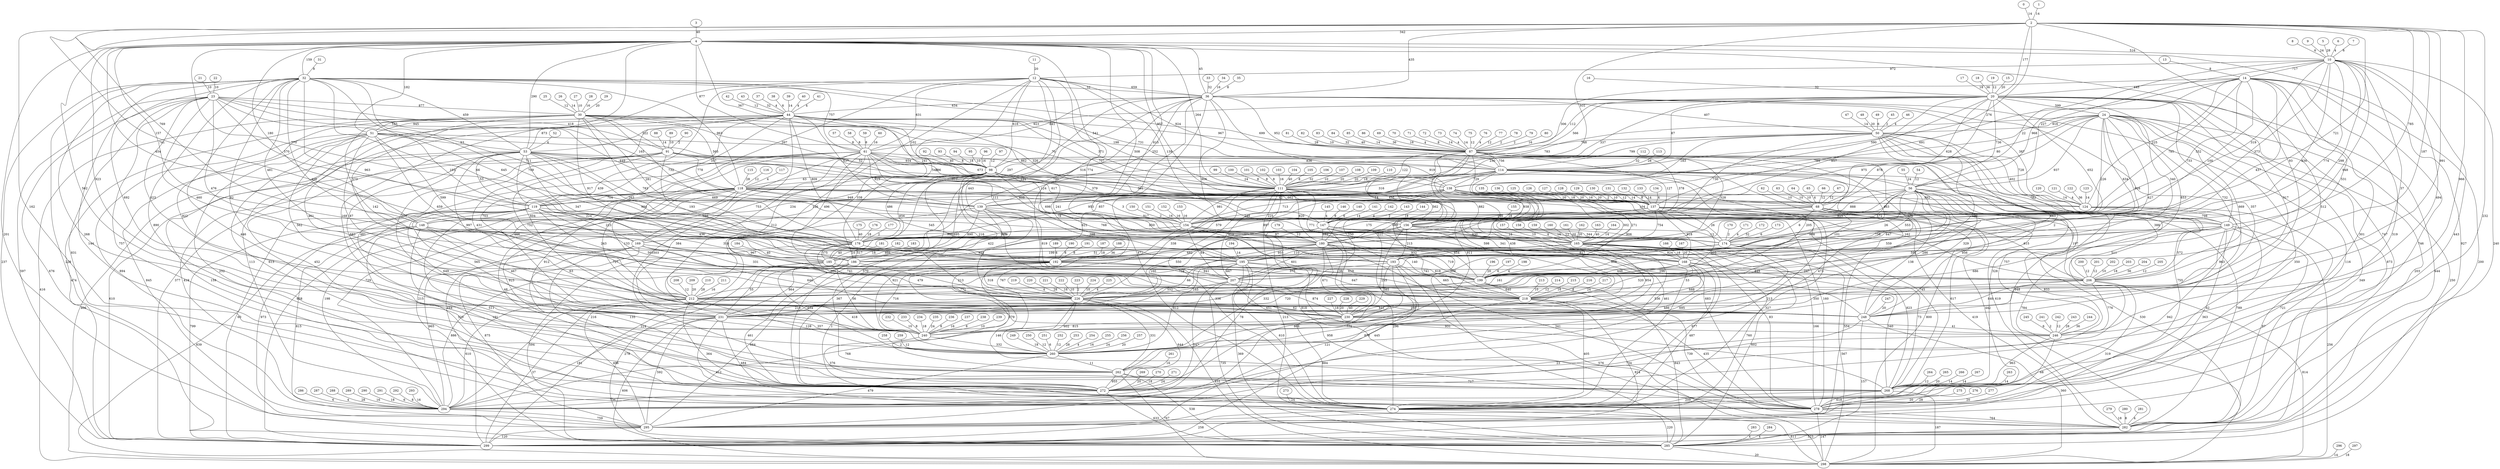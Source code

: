 graph Grafo_Size_1000
{
	0 -- 2 [label = "14" , shape = "square"];
	1 -- 2 [label = "14" , shape = "square"];
	3 -- 4 [label = "40" , shape = "square"];
	5 -- 10 [label = "28" , shape = "square"];
	6 -- 10 [label = "4" , shape = "square"];
	7 -- 10 [label = "6" , shape = "square"];
	8 -- 10 [label = "6" , shape = "square"];
	9 -- 10 [label = "24" , shape = "square"];
	11 -- 12 [label = "20" , shape = "square"];
	13 -- 14 [label = "8" , shape = "square"];
	15 -- 20 [label = "20" , shape = "square"];
	16 -- 20 [label = "32" , shape = "square"];
	17 -- 20 [label = "18" , shape = "square"];
	18 -- 20 [label = "36" , shape = "square"];
	19 -- 20 [label = "12" , shape = "square"];
	21 -- 23 [label = "10" , shape = "square"];
	22 -- 23 [label = "10" , shape = "square"];
	25 -- 30 [label = "12" , shape = "square"];
	26 -- 30 [label = "14" , shape = "square"];
	27 -- 30 [label = "10" , shape = "square"];
	28 -- 30 [label = "16" , shape = "square"];
	29 -- 30 [label = "20" , shape = "square"];
	31 -- 32 [label = "8" , shape = "square"];
	33 -- 36 [label = "32" , shape = "square"];
	34 -- 36 [label = "16" , shape = "square"];
	35 -- 36 [label = "8" , shape = "square"];
	37 -- 44 [label = "4" , shape = "square"];
	38 -- 44 [label = "6" , shape = "square"];
	39 -- 44 [label = "14" , shape = "square"];
	40 -- 44 [label = "4" , shape = "square"];
	41 -- 44 [label = "4" , shape = "square"];
	42 -- 44 [label = "12" , shape = "square"];
	43 -- 44 [label = "32" , shape = "square"];
	45 -- 50 [label = "2" , shape = "square"];
	46 -- 50 [label = "4" , shape = "square"];
	47 -- 50 [label = "14" , shape = "square"];
	48 -- 50 [label = "20" , shape = "square"];
	49 -- 50 [label = "6" , shape = "square"];
	52 -- 53 [label = "4" , shape = "square"];
	54 -- 56 [label = "12" , shape = "square"];
	55 -- 56 [label = "24" , shape = "square"];
	57 -- 61 [label = "8" , shape = "square"];
	58 -- 61 [label = "8" , shape = "square"];
	59 -- 61 [label = "8" , shape = "square"];
	60 -- 61 [label = "16" , shape = "square"];
	62 -- 68 [label = "10" , shape = "square"];
	63 -- 68 [label = "10" , shape = "square"];
	64 -- 68 [label = "10" , shape = "square"];
	65 -- 68 [label = "4" , shape = "square"];
	66 -- 68 [label = "12" , shape = "square"];
	67 -- 68 [label = "12" , shape = "square"];
	69 -- 87 [label = "16" , shape = "square"];
	70 -- 87 [label = "4" , shape = "square"];
	71 -- 87 [label = "8" , shape = "square"];
	72 -- 87 [label = "14" , shape = "square"];
	73 -- 87 [label = "4" , shape = "square"];
	74 -- 87 [label = "14" , shape = "square"];
	75 -- 87 [label = "12" , shape = "square"];
	76 -- 87 [label = "4" , shape = "square"];
	77 -- 87 [label = "12" , shape = "square"];
	78 -- 87 [label = "2" , shape = "square"];
	79 -- 87 [label = "2" , shape = "square"];
	80 -- 87 [label = "16" , shape = "square"];
	81 -- 87 [label = "28" , shape = "square"];
	82 -- 87 [label = "10" , shape = "square"];
	83 -- 87 [label = "32" , shape = "square"];
	84 -- 87 [label = "40" , shape = "square"];
	85 -- 87 [label = "14" , shape = "square"];
	86 -- 87 [label = "36" , shape = "square"];
	88 -- 91 [label = "14" , shape = "square"];
	89 -- 91 [label = "10" , shape = "square"];
	90 -- 91 [label = "2" , shape = "square"];
	92 -- 98 [label = "40" , shape = "square"];
	93 -- 98 [label = "8" , shape = "square"];
	94 -- 98 [label = "18" , shape = "square"];
	95 -- 98 [label = "10" , shape = "square"];
	96 -- 98 [label = "16" , shape = "square"];
	97 -- 98 [label = "12" , shape = "square"];
	99 -- 111 [label = "24" , shape = "square"];
	100 -- 111 [label = "8" , shape = "square"];
	101 -- 111 [label = "8" , shape = "square"];
	102 -- 111 [label = "8" , shape = "square"];
	103 -- 111 [label = "16" , shape = "square"];
	104 -- 111 [label = "40" , shape = "square"];
	105 -- 111 [label = "8" , shape = "square"];
	106 -- 111 [label = "32" , shape = "square"];
	107 -- 111 [label = "10" , shape = "square"];
	108 -- 111 [label = "20" , shape = "square"];
	109 -- 111 [label = "20" , shape = "square"];
	110 -- 111 [label = "18" , shape = "square"];
	112 -- 114 [label = "32" , shape = "square"];
	113 -- 114 [label = "28" , shape = "square"];
	115 -- 118 [label = "28" , shape = "square"];
	116 -- 118 [label = "12" , shape = "square"];
	117 -- 118 [label = "4" , shape = "square"];
	120 -- 124 [label = "14" , shape = "square"];
	121 -- 124 [label = "4" , shape = "square"];
	122 -- 124 [label = "36" , shape = "square"];
	123 -- 124 [label = "14" , shape = "square"];
	125 -- 137 [label = "20" , shape = "square"];
	126 -- 137 [label = "16" , shape = "square"];
	127 -- 137 [label = "20" , shape = "square"];
	128 -- 137 [label = "2" , shape = "square"];
	129 -- 137 [label = "10" , shape = "square"];
	130 -- 137 [label = "12" , shape = "square"];
	131 -- 137 [label = "14" , shape = "square"];
	132 -- 137 [label = "8" , shape = "square"];
	133 -- 137 [label = "14" , shape = "square"];
	134 -- 137 [label = "4" , shape = "square"];
	135 -- 137 [label = "20" , shape = "square"];
	136 -- 137 [label = "18" , shape = "square"];
	140 -- 147 [label = "6" , shape = "square"];
	141 -- 147 [label = "14" , shape = "square"];
	142 -- 147 [label = "4" , shape = "square"];
	143 -- 147 [label = "2" , shape = "square"];
	144 -- 147 [label = "18" , shape = "square"];
	145 -- 147 [label = "4" , shape = "square"];
	146 -- 147 [label = "8" , shape = "square"];
	150 -- 154 [label = "2" , shape = "square"];
	151 -- 154 [label = "16" , shape = "square"];
	152 -- 154 [label = "16" , shape = "square"];
	153 -- 154 [label = "16" , shape = "square"];
	155 -- 156 [label = "28" , shape = "square"];
	157 -- 165 [label = "10" , shape = "square"];
	158 -- 165 [label = "4" , shape = "square"];
	159 -- 165 [label = "16" , shape = "square"];
	160 -- 165 [label = "12" , shape = "square"];
	161 -- 165 [label = "20" , shape = "square"];
	162 -- 165 [label = "20" , shape = "square"];
	163 -- 165 [label = "40" , shape = "square"];
	164 -- 165 [label = "14" , shape = "square"];
	166 -- 168 [label = "18" , shape = "square"];
	167 -- 168 [label = "20" , shape = "square"];
	170 -- 174 [label = "2" , shape = "square"];
	171 -- 174 [label = "4" , shape = "square"];
	172 -- 174 [label = "32" , shape = "square"];
	173 -- 174 [label = "6" , shape = "square"];
	175 -- 178 [label = "40" , shape = "square"];
	176 -- 178 [label = "18" , shape = "square"];
	177 -- 178 [label = "2" , shape = "square"];
	179 -- 180 [label = "12" , shape = "square"];
	181 -- 185 [label = "40" , shape = "square"];
	182 -- 185 [label = "10" , shape = "square"];
	183 -- 185 [label = "18" , shape = "square"];
	184 -- 185 [label = "40" , shape = "square"];
	187 -- 192 [label = "18" , shape = "square"];
	188 -- 192 [label = "36" , shape = "square"];
	189 -- 192 [label = "6" , shape = "square"];
	190 -- 192 [label = "8" , shape = "square"];
	191 -- 192 [label = "8" , shape = "square"];
	194 -- 195 [label = "14" , shape = "square"];
	196 -- 199 [label = "20" , shape = "square"];
	197 -- 199 [label = "6" , shape = "square"];
	198 -- 199 [label = "4" , shape = "square"];
	200 -- 206 [label = "12" , shape = "square"];
	201 -- 206 [label = "12" , shape = "square"];
	202 -- 206 [label = "10" , shape = "square"];
	203 -- 206 [label = "18" , shape = "square"];
	204 -- 206 [label = "36" , shape = "square"];
	205 -- 206 [label = "12" , shape = "square"];
	208 -- 212 [label = "12" , shape = "square"];
	209 -- 212 [label = "20" , shape = "square"];
	210 -- 212 [label = "28" , shape = "square"];
	211 -- 212 [label = "16" , shape = "square"];
	213 -- 218 [label = "10" , shape = "square"];
	214 -- 218 [label = "12" , shape = "square"];
	215 -- 218 [label = "16" , shape = "square"];
	216 -- 218 [label = "8" , shape = "square"];
	217 -- 218 [label = "24" , shape = "square"];
	219 -- 226 [label = "4" , shape = "square"];
	220 -- 226 [label = "28" , shape = "square"];
	221 -- 226 [label = "16" , shape = "square"];
	222 -- 226 [label = "10" , shape = "square"];
	223 -- 226 [label = "2" , shape = "square"];
	224 -- 226 [label = "10" , shape = "square"];
	225 -- 226 [label = "4" , shape = "square"];
	227 -- 230 [label = "18" , shape = "square"];
	228 -- 230 [label = "20" , shape = "square"];
	229 -- 230 [label = "40" , shape = "square"];
	232 -- 240 [label = "10" , shape = "square"];
	233 -- 240 [label = "8" , shape = "square"];
	234 -- 240 [label = "18" , shape = "square"];
	235 -- 240 [label = "24" , shape = "square"];
	236 -- 240 [label = "8" , shape = "square"];
	237 -- 240 [label = "16" , shape = "square"];
	238 -- 240 [label = "8" , shape = "square"];
	239 -- 240 [label = "10" , shape = "square"];
	241 -- 246 [label = "2" , shape = "square"];
	242 -- 246 [label = "12" , shape = "square"];
	243 -- 246 [label = "28" , shape = "square"];
	244 -- 246 [label = "36" , shape = "square"];
	245 -- 246 [label = "6" , shape = "square"];
	247 -- 248 [label = "20" , shape = "square"];
	249 -- 260 [label = "18" , shape = "square"];
	250 -- 260 [label = "12" , shape = "square"];
	251 -- 260 [label = "6" , shape = "square"];
	252 -- 260 [label = "12" , shape = "square"];
	253 -- 260 [label = "28" , shape = "square"];
	254 -- 260 [label = "4" , shape = "square"];
	255 -- 260 [label = "16" , shape = "square"];
	256 -- 260 [label = "24" , shape = "square"];
	257 -- 260 [label = "20" , shape = "square"];
	258 -- 260 [label = "2" , shape = "square"];
	259 -- 260 [label = "12" , shape = "square"];
	261 -- 262 [label = "16" , shape = "square"];
	263 -- 268 [label = "14" , shape = "square"];
	264 -- 268 [label = "12" , shape = "square"];
	265 -- 268 [label = "20" , shape = "square"];
	266 -- 268 [label = "14" , shape = "square"];
	267 -- 268 [label = "14" , shape = "square"];
	269 -- 272 [label = "20" , shape = "square"];
	270 -- 272 [label = "18" , shape = "square"];
	271 -- 272 [label = "24" , shape = "square"];
	273 -- 274 [label = "24" , shape = "square"];
	275 -- 278 [label = "20" , shape = "square"];
	276 -- 278 [label = "28" , shape = "square"];
	277 -- 278 [label = "20" , shape = "square"];
	279 -- 282 [label = "18" , shape = "square"];
	280 -- 282 [label = "8" , shape = "square"];
	281 -- 282 [label = "4" , shape = "square"];
	283 -- 285 [label = "4" , shape = "square"];
	284 -- 285 [label = "4" , shape = "square"];
	286 -- 294 [label = "6" , shape = "square"];
	287 -- 294 [label = "4" , shape = "square"];
	288 -- 294 [label = "28" , shape = "square"];
	289 -- 294 [label = "16" , shape = "square"];
	290 -- 294 [label = "18" , shape = "square"];
	291 -- 294 [label = "6" , shape = "square"];
	292 -- 294 [label = "8" , shape = "square"];
	293 -- 294 [label = "16" , shape = "square"];
	296 -- 298 [label = "14" , shape = "square"];
	297 -- 298 [label = "18" , shape = "square"];
	2 -- 4 [label = "342" , shape = "circle"];
	2 -- 20 [label = "177" , shape = "circle"];
	2 -- 36 [label = "435" , shape = "circle"];
	2 -- 118 [label = "931" , shape = "circle"];
	2 -- 139 [label = "276" , shape = "circle"];
	2 -- 148 [label = "769" , shape = "circle"];
	2 -- 149 [label = "785" , shape = "circle"];
	2 -- 174 [label = "721" , shape = "circle"];
	2 -- 178 [label = "157" , shape = "circle"];
	2 -- 199 [label = "187" , shape = "circle"];
	2 -- 218 [label = "991" , shape = "circle"];
	2 -- 226 [label = "93" , shape = "circle"];
	2 -- 246 [label = "966" , shape = "circle"];
	2 -- 272 [label = "162" , shape = "circle"];
	2 -- 278 [label = "232" , shape = "circle"];
	4 -- 10 [label = "516" , shape = "circle"];
	4 -- 32 [label = "159" , shape = "circle"];
	4 -- 36 [label = "45" , shape = "circle"];
	4 -- 51 [label = "182" , shape = "circle"];
	4 -- 53 [label = "290" , shape = "circle"];
	4 -- 61 [label = "877" , shape = "circle"];
	4 -- 68 [label = "957" , shape = "circle"];
	4 -- 98 [label = "367" , shape = "circle"];
	4 -- 111 [label = "264" , shape = "circle"];
	4 -- 148 [label = "180" , shape = "circle"];
	4 -- 168 [label = "508" , shape = "circle"];
	4 -- 169 [label = "741" , shape = "circle"];
	4 -- 174 [label = "615" , shape = "circle"];
	4 -- 178 [label = "770" , shape = "circle"];
	4 -- 192 [label = "454" , shape = "circle"];
	4 -- 218 [label = "516" , shape = "circle"];
	4 -- 230 [label = "573" , shape = "circle"];
	4 -- 231 [label = "923" , shape = "circle"];
	4 -- 240 [label = "562" , shape = "circle"];
	4 -- 282 [label = "747" , shape = "circle"];
	4 -- 285 [label = "927" , shape = "circle"];
	4 -- 295 [label = "201" , shape = "circle"];
	10 -- 12 [label = "972" , shape = "circle"];
	10 -- 14 [label = "717" , shape = "circle"];
	10 -- 56 [label = "227" , shape = "circle"];
	10 -- 68 [label = "22" , shape = "circle"];
	10 -- 156 [label = "319" , shape = "circle"];
	10 -- 178 [label = "373" , shape = "circle"];
	10 -- 186 [label = "836" , shape = "circle"];
	10 -- 192 [label = "774" , shape = "circle"];
	10 -- 193 [label = "298" , shape = "circle"];
	10 -- 199 [label = "948" , shape = "circle"];
	10 -- 246 [label = "494" , shape = "circle"];
	10 -- 248 [label = "37" , shape = "circle"];
	10 -- 274 [label = "443" , shape = "circle"];
	10 -- 282 [label = "240" , shape = "circle"];
	12 -- 36 [label = "659" , shape = "circle"];
	12 -- 61 [label = "631" , shape = "circle"];
	12 -- 98 [label = "616" , shape = "circle"];
	12 -- 114 [label = "924" , shape = "circle"];
	12 -- 119 [label = "397" , shape = "circle"];
	12 -- 147 [label = "139" , shape = "circle"];
	12 -- 186 [label = "542" , shape = "circle"];
	12 -- 195 [label = "774" , shape = "circle"];
	12 -- 212 [label = "439" , shape = "circle"];
	12 -- 226 [label = "443" , shape = "circle"];
	12 -- 240 [label = "126" , shape = "circle"];
	12 -- 260 [label = "168" , shape = "circle"];
	12 -- 272 [label = "695" , shape = "circle"];
	14 -- 20 [label = "445" , shape = "circle"];
	14 -- 56 [label = "968" , shape = "circle"];
	14 -- 98 [label = "306" , shape = "circle"];
	14 -- 124 [label = "225" , shape = "circle"];
	14 -- 137 [label = "691" , shape = "circle"];
	14 -- 154 [label = "785" , shape = "circle"];
	14 -- 156 [label = "552" , shape = "circle"];
	14 -- 169 [label = "100" , shape = "circle"];
	14 -- 186 [label = "437" , shape = "circle"];
	14 -- 206 [label = "531" , shape = "circle"];
	14 -- 268 [label = "319" , shape = "circle"];
	14 -- 272 [label = "301" , shape = "circle"];
	14 -- 274 [label = "746" , shape = "circle"];
	14 -- 299 [label = "200" , shape = "circle"];
	20 -- 24 [label = "599" , shape = "circle"];
	20 -- 53 [label = "923" , shape = "circle"];
	20 -- 56 [label = "736" , shape = "circle"];
	20 -- 68 [label = "628" , shape = "circle"];
	20 -- 87 [label = "112" , shape = "circle"];
	20 -- 98 [label = "566" , shape = "circle"];
	20 -- 111 [label = "337" , shape = "circle"];
	20 -- 114 [label = "87" , shape = "circle"];
	20 -- 138 [label = "590" , shape = "circle"];
	20 -- 149 [label = "733" , shape = "circle"];
	20 -- 154 [label = "857" , shape = "circle"];
	20 -- 165 [label = "652" , shape = "circle"];
	20 -- 168 [label = "340" , shape = "circle"];
	20 -- 178 [label = "878" , shape = "circle"];
	20 -- 218 [label = "917" , shape = "circle"];
	20 -- 230 [label = "512" , shape = "circle"];
	20 -- 295 [label = "873" , shape = "circle"];
	20 -- 299 [label = "444" , shape = "circle"];
	23 -- 30 [label = "877" , shape = "circle"];
	23 -- 91 [label = "418" , shape = "circle"];
	23 -- 119 [label = "570" , shape = "circle"];
	23 -- 139 [label = "165" , shape = "circle"];
	23 -- 156 [label = "649" , shape = "circle"];
	23 -- 178 [label = "709" , shape = "circle"];
	23 -- 199 [label = "476" , shape = "circle"];
	23 -- 212 [label = "623" , shape = "circle"];
	23 -- 226 [label = "460" , shape = "circle"];
	23 -- 272 [label = "757" , shape = "circle"];
	23 -- 274 [label = "831" , shape = "circle"];
	23 -- 285 [label = "676" , shape = "circle"];
	23 -- 299 [label = "597" , shape = "circle"];
	24 -- 50 [label = "916" , shape = "circle"];
	24 -- 118 [label = "783" , shape = "circle"];
	24 -- 119 [label = "784" , shape = "circle"];
	24 -- 138 [label = "80" , shape = "circle"];
	24 -- 147 [label = "975" , shape = "circle"];
	24 -- 156 [label = "937" , shape = "circle"];
	24 -- 174 [label = "634" , shape = "circle"];
	24 -- 180 [label = "226" , shape = "circle"];
	24 -- 185 [label = "816" , shape = "circle"];
	24 -- 199 [label = "653" , shape = "circle"];
	24 -- 206 [label = "732" , shape = "circle"];
	24 -- 207 [label = "427" , shape = "circle"];
	24 -- 212 [label = "669" , shape = "circle"];
	24 -- 274 [label = "350" , shape = "circle"];
	24 -- 282 [label = "203" , shape = "circle"];
	24 -- 285 [label = "250" , shape = "circle"];
	24 -- 299 [label = "349" , shape = "circle"];
	30 -- 51 [label = "545" , shape = "circle"];
	30 -- 87 [label = "967" , shape = "circle"];
	30 -- 91 [label = "322" , shape = "circle"];
	30 -- 111 [label = "70" , shape = "circle"];
	30 -- 114 [label = "198" , shape = "circle"];
	30 -- 118 [label = "565" , shape = "circle"];
	30 -- 137 [label = "52" , shape = "circle"];
	30 -- 154 [label = "732" , shape = "circle"];
	30 -- 178 [label = "281" , shape = "circle"];
	30 -- 192 [label = "917" , shape = "circle"];
	30 -- 195 [label = "783" , shape = "circle"];
	30 -- 226 [label = "142" , shape = "circle"];
	30 -- 231 [label = "822" , shape = "circle"];
	30 -- 248 [label = "461" , shape = "circle"];
	30 -- 298 [label = "416" , shape = "circle"];
	30 -- 299 [label = "474" , shape = "circle"];
	32 -- 36 [label = "52" , shape = "circle"];
	32 -- 53 [label = "459" , shape = "circle"];
	32 -- 56 [label = "699" , shape = "circle"];
	32 -- 61 [label = "757" , shape = "circle"];
	32 -- 111 [label = "541" , shape = "circle"];
	32 -- 118 [label = "963" , shape = "circle"];
	32 -- 178 [label = "711" , shape = "circle"];
	32 -- 185 [label = "481" , shape = "circle"];
	32 -- 192 [label = "963" , shape = "circle"];
	32 -- 193 [label = "645" , shape = "circle"];
	32 -- 195 [label = "66" , shape = "circle"];
	32 -- 206 [label = "405" , shape = "circle"];
	32 -- 230 [label = "82" , shape = "circle"];
	32 -- 231 [label = "692" , shape = "circle"];
	32 -- 262 [label = "890" , shape = "circle"];
	32 -- 268 [label = "446" , shape = "circle"];
	32 -- 272 [label = "268" , shape = "circle"];
	32 -- 274 [label = "144" , shape = "circle"];
	32 -- 285 [label = "228" , shape = "circle"];
	32 -- 299 [label = "237" , shape = "circle"];
	36 -- 44 [label = "634" , shape = "circle"];
	36 -- 50 [label = "407" , shape = "circle"];
	36 -- 61 [label = "641" , shape = "circle"];
	36 -- 114 [label = "952" , shape = "circle"];
	36 -- 124 [label = "387" , shape = "circle"];
	36 -- 139 [label = "252" , shape = "circle"];
	36 -- 168 [label = "906" , shape = "circle"];
	36 -- 178 [label = "297" , shape = "circle"];
	36 -- 186 [label = "790" , shape = "circle"];
	36 -- 240 [label = "78" , shape = "circle"];
	36 -- 248 [label = "357" , shape = "circle"];
	36 -- 274 [label = "477" , shape = "circle"];
	36 -- 282 [label = "116" , shape = "circle"];
	36 -- 285 [label = "309" , shape = "circle"];
	36 -- 294 [label = "866" , shape = "circle"];
	44 -- 51 [label = "945" , shape = "circle"];
	44 -- 53 [label = "873" , shape = "circle"];
	44 -- 68 [label = "707" , shape = "circle"];
	44 -- 98 [label = "102" , shape = "circle"];
	44 -- 111 [label = "371" , shape = "circle"];
	44 -- 114 [label = "731" , shape = "circle"];
	44 -- 119 [label = "357" , shape = "circle"];
	44 -- 137 [label = "326" , shape = "circle"];
	44 -- 139 [label = "637" , shape = "circle"];
	44 -- 178 [label = "809" , shape = "circle"];
	44 -- 199 [label = "338" , shape = "circle"];
	44 -- 230 [label = "604" , shape = "circle"];
	44 -- 231 [label = "214" , shape = "circle"];
	44 -- 268 [label = "503" , shape = "circle"];
	44 -- 294 [label = "113" , shape = "circle"];
	44 -- 299 [label = "377" , shape = "circle"];
	50 -- 87 [label = "748" , shape = "circle"];
	50 -- 111 [label = "230" , shape = "circle"];
	50 -- 114 [label = "799" , shape = "circle"];
	50 -- 124 [label = "728" , shape = "circle"];
	50 -- 138 [label = "183" , shape = "circle"];
	50 -- 147 [label = "730" , shape = "circle"];
	50 -- 149 [label = "402" , shape = "circle"];
	50 -- 212 [label = "886" , shape = "circle"];
	50 -- 226 [label = "663" , shape = "circle"];
	50 -- 231 [label = "2" , shape = "circle"];
	50 -- 262 [label = "511" , shape = "circle"];
	50 -- 295 [label = "755" , shape = "circle"];
	51 -- 53 [label = "53" , shape = "circle"];
	51 -- 111 [label = "862" , shape = "circle"];
	51 -- 119 [label = "193" , shape = "circle"];
	51 -- 124 [label = "673" , shape = "circle"];
	51 -- 186 [label = "599" , shape = "circle"];
	51 -- 206 [label = "659" , shape = "circle"];
	51 -- 212 [label = "87" , shape = "circle"];
	51 -- 248 [label = "562" , shape = "circle"];
	51 -- 272 [label = "613" , shape = "circle"];
	51 -- 278 [label = "252" , shape = "circle"];
	51 -- 294 [label = "894" , shape = "circle"];
	51 -- 295 [label = "845" , shape = "circle"];
	53 -- 98 [label = "934" , shape = "circle"];
	53 -- 119 [label = "53" , shape = "circle"];
	53 -- 124 [label = "777" , shape = "circle"];
	53 -- 138 [label = "196" , shape = "circle"];
	53 -- 165 [label = "669" , shape = "circle"];
	53 -- 178 [label = "263" , shape = "circle"];
	53 -- 186 [label = "347" , shape = "circle"];
	53 -- 195 [label = "994" , shape = "circle"];
	53 -- 199 [label = "224" , shape = "circle"];
	53 -- 218 [label = "997" , shape = "circle"];
	53 -- 231 [label = "683" , shape = "circle"];
	53 -- 262 [label = "452" , shape = "circle"];
	53 -- 274 [label = "159" , shape = "circle"];
	53 -- 298 [label = "406" , shape = "circle"];
	56 -- 139 [label = "14" , shape = "circle"];
	56 -- 156 [label = "888" , shape = "circle"];
	56 -- 165 [label = "572" , shape = "circle"];
	56 -- 180 [label = "925" , shape = "circle"];
	56 -- 192 [label = "26" , shape = "circle"];
	56 -- 195 [label = "553" , shape = "circle"];
	56 -- 199 [label = "647" , shape = "circle"];
	56 -- 226 [label = "559" , shape = "circle"];
	56 -- 231 [label = "286" , shape = "circle"];
	56 -- 246 [label = "757" , shape = "circle"];
	56 -- 248 [label = "956" , shape = "circle"];
	56 -- 272 [label = "833" , shape = "circle"];
	56 -- 282 [label = "789" , shape = "circle"];
	56 -- 299 [label = "530" , shape = "circle"];
	61 -- 98 [label = "241" , shape = "circle"];
	61 -- 138 [label = "919" , shape = "circle"];
	61 -- 139 [label = "923" , shape = "circle"];
	61 -- 147 [label = "379" , shape = "circle"];
	61 -- 156 [label = "361" , shape = "circle"];
	61 -- 165 [label = "111" , shape = "circle"];
	61 -- 174 [label = "608" , shape = "circle"];
	61 -- 186 [label = "496" , shape = "circle"];
	61 -- 212 [label = "212" , shape = "circle"];
	61 -- 231 [label = "466" , shape = "circle"];
	61 -- 240 [label = "384" , shape = "circle"];
	61 -- 285 [label = "215" , shape = "circle"];
	61 -- 294 [label = "729" , shape = "circle"];
	61 -- 299 [label = "628" , shape = "circle"];
	68 -- 148 [label = "246" , shape = "circle"];
	68 -- 174 [label = "6" , shape = "circle"];
	68 -- 178 [label = "175" , shape = "circle"];
	68 -- 193 [label = "101" , shape = "circle"];
	68 -- 206 [label = "197" , shape = "circle"];
	68 -- 240 [label = "473" , shape = "circle"];
	68 -- 248 [label = "138" , shape = "circle"];
	68 -- 268 [label = "617" , shape = "circle"];
	68 -- 278 [label = "442" , shape = "circle"];
	68 -- 299 [label = "554" , shape = "circle"];
	87 -- 111 [label = "122" , shape = "circle"];
	87 -- 114 [label = "756" , shape = "circle"];
	87 -- 147 [label = "378" , shape = "circle"];
	87 -- 154 [label = "127" , shape = "circle"];
	87 -- 165 [label = "528" , shape = "circle"];
	87 -- 180 [label = "435" , shape = "circle"];
	87 -- 186 [label = "857" , shape = "circle"];
	87 -- 195 [label = "463" , shape = "circle"];
	87 -- 207 [label = "276" , shape = "circle"];
	87 -- 231 [label = "250" , shape = "circle"];
	87 -- 260 [label = "911" , shape = "circle"];
	87 -- 268 [label = "328" , shape = "circle"];
	87 -- 274 [label = "53" , shape = "circle"];
	87 -- 282 [label = "948" , shape = "circle"];
	87 -- 298 [label = "784" , shape = "circle"];
	91 -- 114 [label = "836" , shape = "circle"];
	91 -- 118 [label = "778" , shape = "circle"];
	91 -- 137 [label = "124" , shape = "circle"];
	91 -- 147 [label = "124" , shape = "circle"];
	91 -- 156 [label = "617" , shape = "circle"];
	91 -- 192 [label = "193" , shape = "circle"];
	91 -- 212 [label = "431" , shape = "circle"];
	91 -- 226 [label = "752" , shape = "circle"];
	91 -- 231 [label = "481" , shape = "circle"];
	91 -- 294 [label = "419" , shape = "circle"];
	91 -- 299 [label = "610" , shape = "circle"];
	98 -- 118 [label = "63" , shape = "circle"];
	98 -- 138 [label = "737" , shape = "circle"];
	98 -- 169 [label = "753" , shape = "circle"];
	98 -- 174 [label = "241" , shape = "circle"];
	98 -- 178 [label = "486" , shape = "circle"];
	98 -- 180 [label = "698" , shape = "circle"];
	98 -- 185 [label = "856" , shape = "circle"];
	98 -- 199 [label = "768" , shape = "circle"];
	98 -- 218 [label = "76" , shape = "circle"];
	98 -- 248 [label = "422" , shape = "circle"];
	98 -- 262 [label = "570" , shape = "circle"];
	98 -- 299 [label = "444" , shape = "circle"];
	111 -- 124 [label = "992" , shape = "circle"];
	111 -- 154 [label = "981" , shape = "circle"];
	111 -- 156 [label = "882" , shape = "circle"];
	111 -- 180 [label = "820" , shape = "circle"];
	111 -- 193 [label = "771" , shape = "circle"];
	111 -- 207 [label = "413" , shape = "circle"];
	111 -- 226 [label = "338" , shape = "circle"];
	111 -- 274 [label = "336" , shape = "circle"];
	111 -- 278 [label = "683" , shape = "circle"];
	111 -- 282 [label = "818" , shape = "circle"];
	111 -- 285 [label = "213" , shape = "circle"];
	114 -- 119 [label = "316" , shape = "circle"];
	114 -- 138 [label = "729" , shape = "circle"];
	114 -- 149 [label = "782" , shape = "circle"];
	114 -- 178 [label = "953" , shape = "circle"];
	114 -- 199 [label = "205" , shape = "circle"];
	114 -- 206 [label = "388" , shape = "circle"];
	114 -- 207 [label = "271" , shape = "circle"];
	114 -- 218 [label = "908" , shape = "circle"];
	114 -- 230 [label = "438" , shape = "circle"];
	114 -- 231 [label = "598" , shape = "circle"];
	114 -- 248 [label = "329" , shape = "circle"];
	114 -- 282 [label = "619" , shape = "circle"];
	114 -- 298 [label = "800" , shape = "circle"];
	118 -- 119 [label = "704" , shape = "circle"];
	118 -- 124 [label = "662" , shape = "circle"];
	118 -- 139 [label = "948" , shape = "circle"];
	118 -- 149 [label = "104" , shape = "circle"];
	118 -- 154 [label = "3" , shape = "circle"];
	118 -- 156 [label = "562" , shape = "circle"];
	118 -- 169 [label = "666" , shape = "circle"];
	118 -- 193 [label = "545" , shape = "circle"];
	118 -- 212 [label = "133" , shape = "circle"];
	118 -- 240 [label = "912" , shape = "circle"];
	118 -- 246 [label = "727" , shape = "circle"];
	118 -- 262 [label = "923" , shape = "circle"];
	118 -- 272 [label = "48" , shape = "circle"];
	118 -- 294 [label = "198" , shape = "circle"];
	118 -- 299 [label = "60" , shape = "circle"];
	119 -- 148 [label = "703" , shape = "circle"];
	119 -- 165 [label = "621" , shape = "circle"];
	119 -- 169 [label = "223" , shape = "circle"];
	119 -- 195 [label = "436" , shape = "circle"];
	119 -- 207 [label = "243" , shape = "circle"];
	119 -- 218 [label = "565" , shape = "circle"];
	119 -- 231 [label = "565" , shape = "circle"];
	119 -- 240 [label = "649" , shape = "circle"];
	119 -- 278 [label = "511" , shape = "circle"];
	119 -- 295 [label = "973" , shape = "circle"];
	119 -- 299 [label = "799" , shape = "circle"];
	124 -- 149 [label = "798" , shape = "circle"];
	124 -- 248 [label = "963" , shape = "circle"];
	124 -- 274 [label = "42" , shape = "circle"];
	124 -- 278 [label = "721" , shape = "circle"];
	137 -- 154 [label = "249" , shape = "circle"];
	137 -- 165 [label = "754" , shape = "circle"];
	137 -- 168 [label = "918" , shape = "circle"];
	137 -- 174 [label = "26" , shape = "circle"];
	137 -- 178 [label = "897" , shape = "circle"];
	137 -- 180 [label = "680" , shape = "circle"];
	137 -- 206 [label = "615" , shape = "circle"];
	137 -- 226 [label = "805" , shape = "circle"];
	137 -- 272 [label = "213" , shape = "circle"];
	137 -- 274 [label = "327" , shape = "circle"];
	137 -- 282 [label = "419" , shape = "circle"];
	138 -- 139 [label = "42" , shape = "circle"];
	138 -- 148 [label = "234" , shape = "circle"];
	138 -- 154 [label = "713" , shape = "circle"];
	138 -- 156 [label = "938" , shape = "circle"];
	138 -- 178 [label = "225" , shape = "circle"];
	138 -- 185 [label = "579" , shape = "circle"];
	138 -- 195 [label = "302" , shape = "circle"];
	138 -- 199 [label = "906" , shape = "circle"];
	138 -- 206 [label = "162" , shape = "circle"];
	138 -- 240 [label = "808" , shape = "circle"];
	138 -- 268 [label = "745" , shape = "circle"];
	138 -- 278 [label = "160" , shape = "circle"];
	138 -- 294 [label = "461" , shape = "circle"];
	139 -- 156 [label = "917" , shape = "circle"];
	139 -- 174 [label = "850" , shape = "circle"];
	139 -- 185 [label = "890" , shape = "circle"];
	139 -- 195 [label = "398" , shape = "circle"];
	139 -- 207 [label = "819" , shape = "circle"];
	139 -- 260 [label = "921" , shape = "circle"];
	139 -- 272 [label = "367" , shape = "circle"];
	139 -- 299 [label = "224" , shape = "circle"];
	147 -- 165 [label = "830" , shape = "circle"];
	147 -- 168 [label = "341" , shape = "circle"];
	147 -- 174 [label = "344" , shape = "circle"];
	147 -- 180 [label = "893" , shape = "circle"];
	147 -- 199 [label = "854" , shape = "circle"];
	147 -- 231 [label = "160" , shape = "circle"];
	147 -- 248 [label = "296" , shape = "circle"];
	147 -- 294 [label = "78" , shape = "circle"];
	147 -- 295 [label = "771" , shape = "circle"];
	147 -- 299 [label = "445" , shape = "circle"];
	148 -- 180 [label = "216" , shape = "circle"];
	148 -- 185 [label = "318" , shape = "circle"];
	148 -- 231 [label = "467" , shape = "circle"];
	148 -- 248 [label = "63" , shape = "circle"];
	148 -- 274 [label = "520" , shape = "circle"];
	148 -- 278 [label = "191" , shape = "circle"];
	148 -- 295 [label = "815" , shape = "circle"];
	148 -- 298 [label = "839" , shape = "circle"];
	149 -- 178 [label = "758" , shape = "circle"];
	149 -- 199 [label = "592" , shape = "circle"];
	149 -- 206 [label = "572" , shape = "circle"];
	149 -- 230 [label = "686" , shape = "circle"];
	149 -- 278 [label = "363" , shape = "circle"];
	149 -- 282 [label = "87" , shape = "circle"];
	149 -- 294 [label = "942" , shape = "circle"];
	149 -- 298 [label = "256" , shape = "circle"];
	154 -- 169 [label = "909" , shape = "circle"];
	154 -- 178 [label = "885" , shape = "circle"];
	154 -- 180 [label = "97" , shape = "circle"];
	154 -- 207 [label = "64" , shape = "circle"];
	154 -- 218 [label = "140" , shape = "circle"];
	154 -- 240 [label = "767" , shape = "circle"];
	154 -- 248 [label = "138" , shape = "circle"];
	156 -- 165 [label = "16" , shape = "circle"];
	156 -- 174 [label = "12" , shape = "circle"];
	156 -- 180 [label = "221" , shape = "circle"];
	156 -- 193 [label = "213" , shape = "circle"];
	156 -- 226 [label = "550" , shape = "circle"];
	156 -- 240 [label = "255" , shape = "circle"];
	156 -- 268 [label = "823" , shape = "circle"];
	156 -- 278 [label = "83" , shape = "circle"];
	165 -- 168 [label = "824" , shape = "circle"];
	165 -- 185 [label = "199" , shape = "circle"];
	165 -- 186 [label = "51" , shape = "circle"];
	165 -- 195 [label = "110" , shape = "circle"];
	165 -- 207 [label = "601" , shape = "circle"];
	165 -- 212 [label = "724" , shape = "circle"];
	165 -- 230 [label = "954" , shape = "circle"];
	165 -- 260 [label = "536" , shape = "circle"];
	165 -- 274 [label = "977" , shape = "circle"];
	165 -- 278 [label = "166" , shape = "circle"];
	165 -- 285 [label = "602" , shape = "circle"];
	165 -- 295 [label = "760" , shape = "circle"];
	165 -- 298 [label = "567" , shape = "circle"];
	168 -- 199 [label = "448" , shape = "circle"];
	168 -- 206 [label = "247" , shape = "circle"];
	168 -- 212 [label = "161" , shape = "circle"];
	168 -- 218 [label = "520" , shape = "circle"];
	168 -- 230 [label = "688" , shape = "circle"];
	168 -- 260 [label = "486" , shape = "circle"];
	168 -- 268 [label = "340" , shape = "circle"];
	168 -- 274 [label = "487" , shape = "circle"];
	169 -- 185 [label = "967" , shape = "circle"];
	169 -- 207 [label = "331" , shape = "circle"];
	169 -- 230 [label = "644" , shape = "circle"];
	169 -- 268 [label = "135" , shape = "circle"];
	169 -- 272 [label = "216" , shape = "circle"];
	169 -- 294 [label = "965" , shape = "circle"];
	169 -- 295 [label = "875" , shape = "circle"];
	174 -- 192 [label = "932" , shape = "circle"];
	174 -- 193 [label = "817" , shape = "circle"];
	174 -- 262 [label = "695" , shape = "circle"];
	174 -- 268 [label = "73" , shape = "circle"];
	178 -- 185 [label = "575" , shape = "circle"];
	178 -- 186 [label = "517" , shape = "circle"];
	178 -- 192 [label = "935" , shape = "circle"];
	178 -- 218 [label = "741" , shape = "circle"];
	178 -- 226 [label = "384" , shape = "circle"];
	178 -- 285 [label = "594" , shape = "circle"];
	180 -- 192 [label = "682" , shape = "circle"];
	180 -- 195 [label = "955" , shape = "circle"];
	180 -- 199 [label = "719" , shape = "circle"];
	180 -- 218 [label = "741" , shape = "circle"];
	180 -- 230 [label = "671" , shape = "circle"];
	180 -- 231 [label = "66" , shape = "circle"];
	180 -- 260 [label = "332" , shape = "circle"];
	180 -- 274 [label = "296" , shape = "circle"];
	180 -- 278 [label = "341" , shape = "circle"];
	185 -- 206 [label = "849" , shape = "circle"];
	185 -- 226 [label = "479" , shape = "circle"];
	185 -- 231 [label = "55" , shape = "circle"];
	185 -- 260 [label = "634" , shape = "circle"];
	185 -- 285 [label = "278" , shape = "circle"];
	186 -- 226 [label = "213" , shape = "circle"];
	186 -- 231 [label = "864" , shape = "circle"];
	186 -- 240 [label = "56" , shape = "circle"];
	186 -- 274 [label = "461" , shape = "circle"];
	186 -- 294 [label = "886" , shape = "circle"];
	192 -- 199 [label = "619" , shape = "circle"];
	192 -- 207 [label = "941" , shape = "circle"];
	192 -- 218 [label = "647" , shape = "circle"];
	192 -- 226 [label = "318" , shape = "circle"];
	192 -- 240 [label = "716" , shape = "circle"];
	192 -- 262 [label = "179" , shape = "circle"];
	192 -- 272 [label = "1" , shape = "circle"];
	192 -- 278 [label = "146" , shape = "circle"];
	192 -- 295 [label = "664" , shape = "circle"];
	193 -- 207 [label = "375" , shape = "circle"];
	193 -- 218 [label = "665" , shape = "circle"];
	193 -- 230 [label = "385" , shape = "circle"];
	193 -- 272 [label = "866" , shape = "circle"];
	193 -- 295 [label = "121" , shape = "circle"];
	193 -- 298 [label = "576" , shape = "circle"];
	195 -- 199 [label = "618" , shape = "circle"];
	195 -- 207 [label = "447" , shape = "circle"];
	195 -- 231 [label = "552" , shape = "circle"];
	195 -- 260 [label = "812" , shape = "circle"];
	195 -- 268 [label = "931" , shape = "circle"];
	195 -- 274 [label = "610" , shape = "circle"];
	195 -- 278 [label = "958" , shape = "circle"];
	195 -- 285 [label = "369" , shape = "circle"];
	199 -- 212 [label = "772" , shape = "circle"];
	199 -- 218 [label = "640" , shape = "circle"];
	199 -- 231 [label = "720" , shape = "circle"];
	199 -- 282 [label = "739" , shape = "circle"];
	199 -- 285 [label = "843" , shape = "circle"];
	206 -- 231 [label = "350" , shape = "circle"];
	206 -- 246 [label = "776" , shape = "circle"];
	206 -- 248 [label = "849" , shape = "circle"];
	206 -- 295 [label = "319" , shape = "circle"];
	206 -- 298 [label = "814" , shape = "circle"];
	207 -- 226 [label = "165" , shape = "circle"];
	207 -- 230 [label = "874" , shape = "circle"];
	207 -- 246 [label = "651" , shape = "circle"];
	207 -- 285 [label = "735" , shape = "circle"];
	207 -- 294 [label = "547" , shape = "circle"];
	212 -- 240 [label = "418" , shape = "circle"];
	212 -- 248 [label = "146" , shape = "circle"];
	212 -- 260 [label = "128" , shape = "circle"];
	212 -- 278 [label = "364" , shape = "circle"];
	212 -- 294 [label = "610" , shape = "circle"];
	212 -- 295 [label = "496" , shape = "circle"];
	212 -- 299 [label = "37" , shape = "circle"];
	218 -- 230 [label = "841" , shape = "circle"];
	218 -- 262 [label = "878" , shape = "circle"];
	218 -- 274 [label = "405" , shape = "circle"];
	218 -- 278 [label = "435" , shape = "circle"];
	218 -- 299 [label = "824" , shape = "circle"];
	226 -- 230 [label = "62" , shape = "circle"];
	226 -- 231 [label = "210" , shape = "circle"];
	226 -- 260 [label = "602" , shape = "circle"];
	226 -- 262 [label = "331" , shape = "circle"];
	226 -- 272 [label = "644" , shape = "circle"];
	226 -- 294 [label = "768" , shape = "circle"];
	226 -- 298 [label = "455" , shape = "circle"];
	230 -- 240 [label = "815" , shape = "circle"];
	230 -- 246 [label = "41" , shape = "circle"];
	230 -- 274 [label = "884" , shape = "circle"];
	231 -- 240 [label = "357" , shape = "circle"];
	231 -- 274 [label = "484" , shape = "circle"];
	231 -- 282 [label = "412" , shape = "circle"];
	231 -- 294 [label = "181" , shape = "circle"];
	231 -- 295 [label = "592" , shape = "circle"];
	231 -- 298 [label = "606" , shape = "circle"];
	240 -- 260 [label = "332" , shape = "circle"];
	240 -- 272 [label = "376" , shape = "circle"];
	246 -- 268 [label = "963" , shape = "circle"];
	246 -- 272 [label = "734" , shape = "circle"];
	246 -- 278 [label = "68" , shape = "circle"];
	248 -- 285 [label = "157" , shape = "circle"];
	248 -- 294 [label = "23" , shape = "circle"];
	248 -- 298 [label = "360" , shape = "circle"];
	260 -- 262 [label = "11" , shape = "circle"];
	260 -- 295 [label = "479" , shape = "circle"];
	262 -- 268 [label = "717" , shape = "circle"];
	262 -- 272 [label = "955" , shape = "circle"];
	262 -- 285 [label = "538" , shape = "circle"];
	262 -- 298 [label = "767" , shape = "circle"];
	268 -- 274 [label = "209" , shape = "circle"];
	268 -- 278 [label = "618" , shape = "circle"];
	268 -- 298 [label = "187" , shape = "circle"];
	272 -- 285 [label = "633" , shape = "circle"];
	272 -- 294 [label = "736" , shape = "circle"];
	274 -- 285 [label = "220" , shape = "circle"];
	274 -- 298 [label = "611" , shape = "circle"];
	274 -- 299 [label = "258" , shape = "circle"];
	278 -- 282 [label = "764" , shape = "circle"];
	278 -- 298 [label = "147" , shape = "circle"];
	282 -- 285 [label = "523" , shape = "circle"];
	285 -- 298 [label = "20" , shape = "circle"];
	294 -- 295 [label = "759" , shape = "circle"];
	295 -- 299 [label = "120" , shape = "circle"];
}


